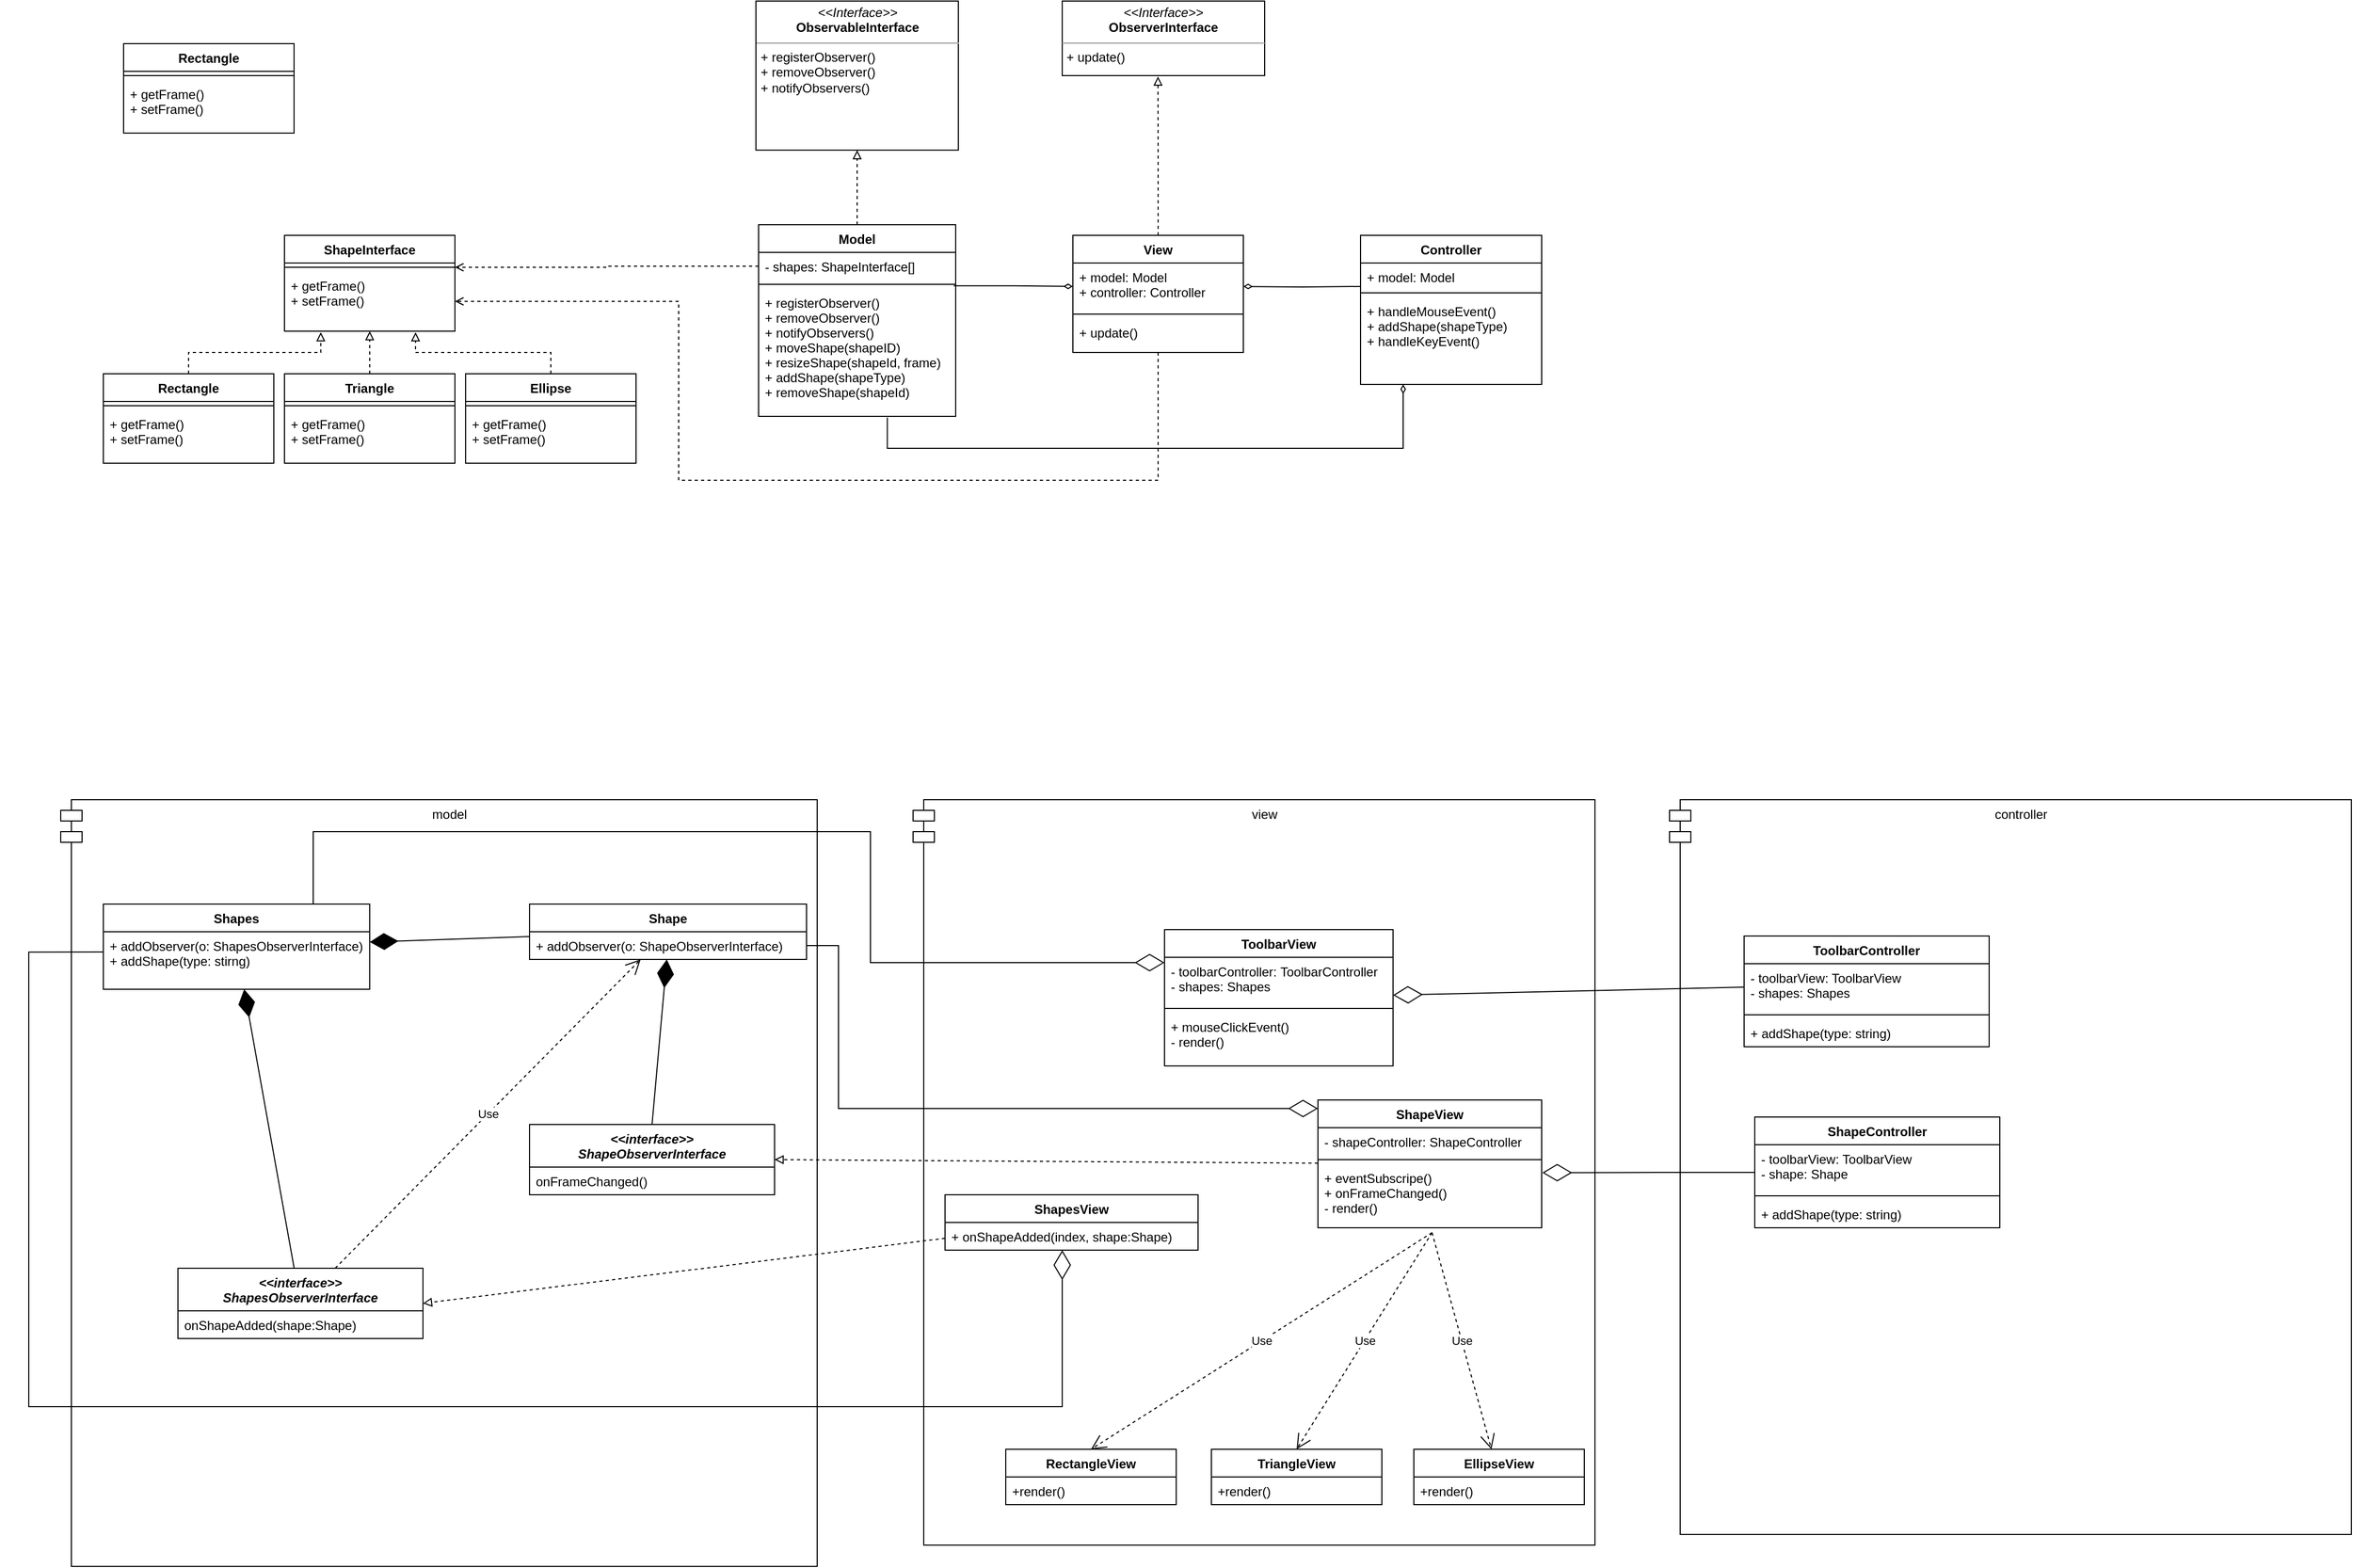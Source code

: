 <mxfile version="20.0.1" type="github">
  <diagram id="ZxXwK-TmG2tBLpuaiVWN" name="Page-1">
    <mxGraphModel dx="2602" dy="529" grid="1" gridSize="10" guides="1" tooltips="1" connect="1" arrows="1" fold="1" page="1" pageScale="1" pageWidth="827" pageHeight="1169" math="0" shadow="0">
      <root>
        <mxCell id="0" />
        <mxCell id="1" parent="0" />
        <mxCell id="CFgS4qSr50Q-mmnhQyEN-1" value="&lt;p style=&quot;margin:0px;margin-top:4px;text-align:center;&quot;&gt;&lt;i&gt;&amp;lt;&amp;lt;Interface&amp;gt;&amp;gt;&lt;/i&gt;&lt;br&gt;&lt;b&gt;ObservableInterface&lt;/b&gt;&lt;/p&gt;&lt;hr size=&quot;1&quot;&gt;&lt;p style=&quot;margin:0px;margin-left:4px;&quot;&gt;+ registerObserver()&amp;nbsp;&lt;br&gt;+ removeObserver()&lt;/p&gt;&lt;p style=&quot;margin:0px;margin-left:4px;&quot;&gt;+ notifyObservers()&lt;/p&gt;" style="verticalAlign=top;align=left;overflow=fill;fontSize=12;fontFamily=Helvetica;html=1;" parent="1" vertex="1">
          <mxGeometry x="-727.5" y="60" width="190" height="140" as="geometry" />
        </mxCell>
        <mxCell id="CFgS4qSr50Q-mmnhQyEN-6" style="edgeStyle=orthogonalEdgeStyle;rounded=0;orthogonalLoop=1;jettySize=auto;html=1;entryX=0.5;entryY=1;entryDx=0;entryDy=0;dashed=1;endArrow=block;endFill=0;" parent="1" source="CFgS4qSr50Q-mmnhQyEN-2" target="CFgS4qSr50Q-mmnhQyEN-1" edge="1">
          <mxGeometry relative="1" as="geometry" />
        </mxCell>
        <mxCell id="CFgS4qSr50Q-mmnhQyEN-2" value="Model" style="swimlane;fontStyle=1;align=center;verticalAlign=top;childLayout=stackLayout;horizontal=1;startSize=26;horizontalStack=0;resizeParent=1;resizeParentMax=0;resizeLast=0;collapsible=1;marginBottom=0;" parent="1" vertex="1">
          <mxGeometry x="-725" y="270" width="185" height="180" as="geometry" />
        </mxCell>
        <mxCell id="CFgS4qSr50Q-mmnhQyEN-3" value="- shapes: ShapeInterface[]" style="text;strokeColor=none;fillColor=none;align=left;verticalAlign=top;spacingLeft=4;spacingRight=4;overflow=hidden;rotatable=0;points=[[0,0.5],[1,0.5]];portConstraint=eastwest;" parent="CFgS4qSr50Q-mmnhQyEN-2" vertex="1">
          <mxGeometry y="26" width="185" height="26" as="geometry" />
        </mxCell>
        <mxCell id="CFgS4qSr50Q-mmnhQyEN-4" value="" style="line;strokeWidth=1;fillColor=none;align=left;verticalAlign=middle;spacingTop=-1;spacingLeft=3;spacingRight=3;rotatable=0;labelPosition=right;points=[];portConstraint=eastwest;" parent="CFgS4qSr50Q-mmnhQyEN-2" vertex="1">
          <mxGeometry y="52" width="185" height="8" as="geometry" />
        </mxCell>
        <mxCell id="CFgS4qSr50Q-mmnhQyEN-5" value="+ registerObserver() &#xa;+ removeObserver()&#xa;+ notifyObservers()&#xa;+ moveShape(shapeID)&#xa;+ resizeShape(shapeId, frame)&#xa;+ addShape(shapeType)&#xa;+ removeShape(shapeId)" style="text;strokeColor=none;fillColor=none;align=left;verticalAlign=top;spacingLeft=4;spacingRight=4;overflow=hidden;rotatable=0;points=[[0,0.5],[1,0.5]];portConstraint=eastwest;" parent="CFgS4qSr50Q-mmnhQyEN-2" vertex="1">
          <mxGeometry y="60" width="185" height="120" as="geometry" />
        </mxCell>
        <mxCell id="CFgS4qSr50Q-mmnhQyEN-7" value="&lt;p style=&quot;margin:0px;margin-top:4px;text-align:center;&quot;&gt;&lt;i&gt;&amp;lt;&amp;lt;Interface&amp;gt;&amp;gt;&lt;/i&gt;&lt;br&gt;&lt;b&gt;ObserverInterface&lt;/b&gt;&lt;/p&gt;&lt;hr size=&quot;1&quot;&gt;&lt;p style=&quot;margin:0px;margin-left:4px;&quot;&gt;+ update()&amp;nbsp;&lt;/p&gt;" style="verticalAlign=top;align=left;overflow=fill;fontSize=12;fontFamily=Helvetica;html=1;" parent="1" vertex="1">
          <mxGeometry x="-440" y="60" width="190" height="70" as="geometry" />
        </mxCell>
        <mxCell id="CFgS4qSr50Q-mmnhQyEN-12" style="edgeStyle=orthogonalEdgeStyle;rounded=0;orthogonalLoop=1;jettySize=auto;html=1;entryX=0.473;entryY=1.012;entryDx=0;entryDy=0;entryPerimeter=0;dashed=1;endArrow=block;endFill=0;" parent="1" source="CFgS4qSr50Q-mmnhQyEN-8" target="CFgS4qSr50Q-mmnhQyEN-7" edge="1">
          <mxGeometry relative="1" as="geometry" />
        </mxCell>
        <mxCell id="CFgS4qSr50Q-mmnhQyEN-8" value="View" style="swimlane;fontStyle=1;align=center;verticalAlign=top;childLayout=stackLayout;horizontal=1;startSize=26;horizontalStack=0;resizeParent=1;resizeParentMax=0;resizeLast=0;collapsible=1;marginBottom=0;" parent="1" vertex="1">
          <mxGeometry x="-430" y="280" width="160" height="110" as="geometry" />
        </mxCell>
        <mxCell id="CFgS4qSr50Q-mmnhQyEN-9" value="+ model: Model&#xa;+ controller: Controller" style="text;strokeColor=none;fillColor=none;align=left;verticalAlign=top;spacingLeft=4;spacingRight=4;overflow=hidden;rotatable=0;points=[[0,0.5],[1,0.5]];portConstraint=eastwest;" parent="CFgS4qSr50Q-mmnhQyEN-8" vertex="1">
          <mxGeometry y="26" width="160" height="44" as="geometry" />
        </mxCell>
        <mxCell id="CFgS4qSr50Q-mmnhQyEN-10" value="" style="line;strokeWidth=1;fillColor=none;align=left;verticalAlign=middle;spacingTop=-1;spacingLeft=3;spacingRight=3;rotatable=0;labelPosition=right;points=[];portConstraint=eastwest;" parent="CFgS4qSr50Q-mmnhQyEN-8" vertex="1">
          <mxGeometry y="70" width="160" height="8" as="geometry" />
        </mxCell>
        <mxCell id="CFgS4qSr50Q-mmnhQyEN-11" value="+ update()" style="text;strokeColor=none;fillColor=none;align=left;verticalAlign=top;spacingLeft=4;spacingRight=4;overflow=hidden;rotatable=0;points=[[0,0.5],[1,0.5]];portConstraint=eastwest;" parent="CFgS4qSr50Q-mmnhQyEN-8" vertex="1">
          <mxGeometry y="78" width="160" height="32" as="geometry" />
        </mxCell>
        <mxCell id="CFgS4qSr50Q-mmnhQyEN-13" style="edgeStyle=orthogonalEdgeStyle;rounded=0;orthogonalLoop=1;jettySize=auto;html=1;endArrow=diamondThin;endFill=0;exitX=0.99;exitY=0.674;exitDx=0;exitDy=0;exitPerimeter=0;" parent="1" source="CFgS4qSr50Q-mmnhQyEN-4" target="CFgS4qSr50Q-mmnhQyEN-9" edge="1">
          <mxGeometry relative="1" as="geometry" />
        </mxCell>
        <mxCell id="CFgS4qSr50Q-mmnhQyEN-14" value="Controller" style="swimlane;fontStyle=1;align=center;verticalAlign=top;childLayout=stackLayout;horizontal=1;startSize=26;horizontalStack=0;resizeParent=1;resizeParentMax=0;resizeLast=0;collapsible=1;marginBottom=0;" parent="1" vertex="1">
          <mxGeometry x="-160" y="280" width="170" height="140" as="geometry" />
        </mxCell>
        <mxCell id="CFgS4qSr50Q-mmnhQyEN-15" value="+ model: Model" style="text;strokeColor=none;fillColor=none;align=left;verticalAlign=top;spacingLeft=4;spacingRight=4;overflow=hidden;rotatable=0;points=[[0,0.5],[1,0.5]];portConstraint=eastwest;" parent="CFgS4qSr50Q-mmnhQyEN-14" vertex="1">
          <mxGeometry y="26" width="170" height="24" as="geometry" />
        </mxCell>
        <mxCell id="CFgS4qSr50Q-mmnhQyEN-16" value="" style="line;strokeWidth=1;fillColor=none;align=left;verticalAlign=middle;spacingTop=-1;spacingLeft=3;spacingRight=3;rotatable=0;labelPosition=right;points=[];portConstraint=eastwest;" parent="CFgS4qSr50Q-mmnhQyEN-14" vertex="1">
          <mxGeometry y="50" width="170" height="8" as="geometry" />
        </mxCell>
        <mxCell id="CFgS4qSr50Q-mmnhQyEN-17" value="+ handleMouseEvent()&#xa;+ addShape(shapeType)&#xa;+ handleKeyEvent()" style="text;strokeColor=none;fillColor=none;align=left;verticalAlign=top;spacingLeft=4;spacingRight=4;overflow=hidden;rotatable=0;points=[[0,0.5],[1,0.5]];portConstraint=eastwest;" parent="CFgS4qSr50Q-mmnhQyEN-14" vertex="1">
          <mxGeometry y="58" width="170" height="82" as="geometry" />
        </mxCell>
        <mxCell id="CFgS4qSr50Q-mmnhQyEN-18" style="edgeStyle=orthogonalEdgeStyle;rounded=0;orthogonalLoop=1;jettySize=auto;html=1;endArrow=diamondThin;endFill=0;" parent="1" target="CFgS4qSr50Q-mmnhQyEN-9" edge="1">
          <mxGeometry relative="1" as="geometry">
            <mxPoint x="-160" y="328.0" as="sourcePoint" />
          </mxGeometry>
        </mxCell>
        <mxCell id="CFgS4qSr50Q-mmnhQyEN-19" style="edgeStyle=orthogonalEdgeStyle;rounded=0;orthogonalLoop=1;jettySize=auto;html=1;endArrow=diamondThin;endFill=0;exitX=0.653;exitY=1.009;exitDx=0;exitDy=0;exitPerimeter=0;" parent="1" source="CFgS4qSr50Q-mmnhQyEN-5" edge="1">
          <mxGeometry relative="1" as="geometry">
            <mxPoint x="-560" y="410" as="sourcePoint" />
            <mxPoint x="-120" y="420" as="targetPoint" />
            <Array as="points">
              <mxPoint x="-604" y="480" />
              <mxPoint x="-120" y="480" />
            </Array>
          </mxGeometry>
        </mxCell>
        <mxCell id="CFgS4qSr50Q-mmnhQyEN-20" value="ShapeInterface" style="swimlane;fontStyle=1;align=center;verticalAlign=top;childLayout=stackLayout;horizontal=1;startSize=26;horizontalStack=0;resizeParent=1;resizeParentMax=0;resizeLast=0;collapsible=1;marginBottom=0;" parent="1" vertex="1">
          <mxGeometry x="-1170" y="280" width="160" height="90" as="geometry" />
        </mxCell>
        <mxCell id="CFgS4qSr50Q-mmnhQyEN-22" value="" style="line;strokeWidth=1;fillColor=none;align=left;verticalAlign=middle;spacingTop=-1;spacingLeft=3;spacingRight=3;rotatable=0;labelPosition=right;points=[];portConstraint=eastwest;" parent="CFgS4qSr50Q-mmnhQyEN-20" vertex="1">
          <mxGeometry y="26" width="160" height="8" as="geometry" />
        </mxCell>
        <mxCell id="CFgS4qSr50Q-mmnhQyEN-23" value="+ getFrame()&#xa;+ setFrame()" style="text;strokeColor=none;fillColor=none;align=left;verticalAlign=top;spacingLeft=4;spacingRight=4;overflow=hidden;rotatable=0;points=[[0,0.5],[1,0.5]];portConstraint=eastwest;" parent="CFgS4qSr50Q-mmnhQyEN-20" vertex="1">
          <mxGeometry y="34" width="160" height="56" as="geometry" />
        </mxCell>
        <mxCell id="CFgS4qSr50Q-mmnhQyEN-34" style="edgeStyle=orthogonalEdgeStyle;rounded=0;orthogonalLoop=1;jettySize=auto;html=1;entryX=0.213;entryY=1.018;entryDx=0;entryDy=0;entryPerimeter=0;endArrow=block;endFill=0;dashed=1;" parent="1" source="CFgS4qSr50Q-mmnhQyEN-24" target="CFgS4qSr50Q-mmnhQyEN-23" edge="1">
          <mxGeometry relative="1" as="geometry" />
        </mxCell>
        <mxCell id="CFgS4qSr50Q-mmnhQyEN-24" value="Rectangle" style="swimlane;fontStyle=1;align=center;verticalAlign=top;childLayout=stackLayout;horizontal=1;startSize=26;horizontalStack=0;resizeParent=1;resizeParentMax=0;resizeLast=0;collapsible=1;marginBottom=0;" parent="1" vertex="1">
          <mxGeometry x="-1340" y="410" width="160" height="84" as="geometry" />
        </mxCell>
        <mxCell id="CFgS4qSr50Q-mmnhQyEN-26" value="" style="line;strokeWidth=1;fillColor=none;align=left;verticalAlign=middle;spacingTop=-1;spacingLeft=3;spacingRight=3;rotatable=0;labelPosition=right;points=[];portConstraint=eastwest;" parent="CFgS4qSr50Q-mmnhQyEN-24" vertex="1">
          <mxGeometry y="26" width="160" height="8" as="geometry" />
        </mxCell>
        <mxCell id="CFgS4qSr50Q-mmnhQyEN-27" value="+ getFrame()&#xa;+ setFrame()" style="text;strokeColor=none;fillColor=none;align=left;verticalAlign=top;spacingLeft=4;spacingRight=4;overflow=hidden;rotatable=0;points=[[0,0.5],[1,0.5]];portConstraint=eastwest;" parent="CFgS4qSr50Q-mmnhQyEN-24" vertex="1">
          <mxGeometry y="34" width="160" height="50" as="geometry" />
        </mxCell>
        <mxCell id="CFgS4qSr50Q-mmnhQyEN-35" style="edgeStyle=orthogonalEdgeStyle;rounded=0;orthogonalLoop=1;jettySize=auto;html=1;dashed=1;endArrow=block;endFill=0;" parent="1" source="CFgS4qSr50Q-mmnhQyEN-28" edge="1">
          <mxGeometry relative="1" as="geometry">
            <mxPoint x="-1090" y="370" as="targetPoint" />
          </mxGeometry>
        </mxCell>
        <mxCell id="CFgS4qSr50Q-mmnhQyEN-28" value="Triangle" style="swimlane;fontStyle=1;align=center;verticalAlign=top;childLayout=stackLayout;horizontal=1;startSize=26;horizontalStack=0;resizeParent=1;resizeParentMax=0;resizeLast=0;collapsible=1;marginBottom=0;" parent="1" vertex="1">
          <mxGeometry x="-1170" y="410" width="160" height="84" as="geometry" />
        </mxCell>
        <mxCell id="CFgS4qSr50Q-mmnhQyEN-29" value="" style="line;strokeWidth=1;fillColor=none;align=left;verticalAlign=middle;spacingTop=-1;spacingLeft=3;spacingRight=3;rotatable=0;labelPosition=right;points=[];portConstraint=eastwest;" parent="CFgS4qSr50Q-mmnhQyEN-28" vertex="1">
          <mxGeometry y="26" width="160" height="8" as="geometry" />
        </mxCell>
        <mxCell id="CFgS4qSr50Q-mmnhQyEN-30" value="+ getFrame()&#xa;+ setFrame()" style="text;strokeColor=none;fillColor=none;align=left;verticalAlign=top;spacingLeft=4;spacingRight=4;overflow=hidden;rotatable=0;points=[[0,0.5],[1,0.5]];portConstraint=eastwest;" parent="CFgS4qSr50Q-mmnhQyEN-28" vertex="1">
          <mxGeometry y="34" width="160" height="50" as="geometry" />
        </mxCell>
        <mxCell id="CFgS4qSr50Q-mmnhQyEN-36" style="edgeStyle=orthogonalEdgeStyle;rounded=0;orthogonalLoop=1;jettySize=auto;html=1;entryX=0.769;entryY=1.018;entryDx=0;entryDy=0;entryPerimeter=0;dashed=1;endArrow=block;endFill=0;" parent="1" source="CFgS4qSr50Q-mmnhQyEN-31" target="CFgS4qSr50Q-mmnhQyEN-23" edge="1">
          <mxGeometry relative="1" as="geometry" />
        </mxCell>
        <mxCell id="CFgS4qSr50Q-mmnhQyEN-31" value="Ellipse" style="swimlane;fontStyle=1;align=center;verticalAlign=top;childLayout=stackLayout;horizontal=1;startSize=26;horizontalStack=0;resizeParent=1;resizeParentMax=0;resizeLast=0;collapsible=1;marginBottom=0;" parent="1" vertex="1">
          <mxGeometry x="-1000" y="410" width="160" height="84" as="geometry" />
        </mxCell>
        <mxCell id="CFgS4qSr50Q-mmnhQyEN-32" value="" style="line;strokeWidth=1;fillColor=none;align=left;verticalAlign=middle;spacingTop=-1;spacingLeft=3;spacingRight=3;rotatable=0;labelPosition=right;points=[];portConstraint=eastwest;" parent="CFgS4qSr50Q-mmnhQyEN-31" vertex="1">
          <mxGeometry y="26" width="160" height="8" as="geometry" />
        </mxCell>
        <mxCell id="CFgS4qSr50Q-mmnhQyEN-33" value="+ getFrame()&#xa;+ setFrame()" style="text;strokeColor=none;fillColor=none;align=left;verticalAlign=top;spacingLeft=4;spacingRight=4;overflow=hidden;rotatable=0;points=[[0,0.5],[1,0.5]];portConstraint=eastwest;" parent="CFgS4qSr50Q-mmnhQyEN-31" vertex="1">
          <mxGeometry y="34" width="160" height="50" as="geometry" />
        </mxCell>
        <mxCell id="CFgS4qSr50Q-mmnhQyEN-37" style="edgeStyle=orthogonalEdgeStyle;rounded=0;orthogonalLoop=1;jettySize=auto;html=1;dashed=1;endArrow=open;endFill=0;" parent="1" source="CFgS4qSr50Q-mmnhQyEN-3" target="CFgS4qSr50Q-mmnhQyEN-22" edge="1">
          <mxGeometry relative="1" as="geometry" />
        </mxCell>
        <mxCell id="LktqXfWsyEhTFeiUZar9-1" style="edgeStyle=orthogonalEdgeStyle;rounded=0;orthogonalLoop=1;jettySize=auto;html=1;entryX=1;entryY=0.5;entryDx=0;entryDy=0;dashed=1;endArrow=open;endFill=0;" parent="1" source="CFgS4qSr50Q-mmnhQyEN-11" target="CFgS4qSr50Q-mmnhQyEN-23" edge="1">
          <mxGeometry relative="1" as="geometry">
            <Array as="points">
              <mxPoint x="-350" y="510" />
              <mxPoint x="-800" y="510" />
              <mxPoint x="-800" y="342" />
            </Array>
          </mxGeometry>
        </mxCell>
        <mxCell id="LktqXfWsyEhTFeiUZar9-2" value="model" style="shape=module;align=left;spacingLeft=20;align=center;verticalAlign=top;" parent="1" vertex="1">
          <mxGeometry x="-1380" y="810" width="710" height="720" as="geometry" />
        </mxCell>
        <mxCell id="LktqXfWsyEhTFeiUZar9-3" value="view" style="shape=module;align=left;spacingLeft=20;align=center;verticalAlign=top;" parent="1" vertex="1">
          <mxGeometry x="-580" y="810" width="640" height="700" as="geometry" />
        </mxCell>
        <mxCell id="LktqXfWsyEhTFeiUZar9-4" value="Shapes" style="swimlane;fontStyle=1;align=center;verticalAlign=top;childLayout=stackLayout;horizontal=1;startSize=26;horizontalStack=0;resizeParent=1;resizeParentMax=0;resizeLast=0;collapsible=1;marginBottom=0;" parent="1" vertex="1">
          <mxGeometry x="-1340" y="908" width="250" height="80" as="geometry" />
        </mxCell>
        <mxCell id="LktqXfWsyEhTFeiUZar9-5" value="+ addObserver(o: ShapesObserverInterface)&#xa;+ addShape(type: stirng)" style="text;strokeColor=none;fillColor=none;align=left;verticalAlign=top;spacingLeft=4;spacingRight=4;overflow=hidden;rotatable=0;points=[[0,0.5],[1,0.5]];portConstraint=eastwest;" parent="LktqXfWsyEhTFeiUZar9-4" vertex="1">
          <mxGeometry y="26" width="250" height="54" as="geometry" />
        </mxCell>
        <mxCell id="LktqXfWsyEhTFeiUZar9-8" value="&lt;&lt;interface&gt;&gt;&#xa;ShapesObserverInterface" style="swimlane;fontStyle=3;align=center;verticalAlign=top;childLayout=stackLayout;horizontal=1;startSize=40;horizontalStack=0;resizeParent=1;resizeParentMax=0;resizeLast=0;collapsible=1;marginBottom=0;" parent="1" vertex="1">
          <mxGeometry x="-1270" y="1250" width="230" height="66" as="geometry" />
        </mxCell>
        <mxCell id="LktqXfWsyEhTFeiUZar9-9" value="onShapeAdded(shape:Shape)" style="text;strokeColor=none;fillColor=none;align=left;verticalAlign=top;spacingLeft=4;spacingRight=4;overflow=hidden;rotatable=0;points=[[0,0.5],[1,0.5]];portConstraint=eastwest;" parent="LktqXfWsyEhTFeiUZar9-8" vertex="1">
          <mxGeometry y="40" width="230" height="26" as="geometry" />
        </mxCell>
        <mxCell id="LktqXfWsyEhTFeiUZar9-12" value="Shape" style="swimlane;fontStyle=1;align=center;verticalAlign=top;childLayout=stackLayout;horizontal=1;startSize=26;horizontalStack=0;resizeParent=1;resizeParentMax=0;resizeLast=0;collapsible=1;marginBottom=0;" parent="1" vertex="1">
          <mxGeometry x="-940" y="908" width="260" height="52" as="geometry" />
        </mxCell>
        <mxCell id="LktqXfWsyEhTFeiUZar9-13" value="+ addObserver(o: ShapeObserverInterface)" style="text;strokeColor=none;fillColor=none;align=left;verticalAlign=top;spacingLeft=4;spacingRight=4;overflow=hidden;rotatable=0;points=[[0,0.5],[1,0.5]];portConstraint=eastwest;" parent="LktqXfWsyEhTFeiUZar9-12" vertex="1">
          <mxGeometry y="26" width="260" height="26" as="geometry" />
        </mxCell>
        <mxCell id="LktqXfWsyEhTFeiUZar9-16" value="" style="endArrow=diamondThin;endFill=1;endSize=24;html=1;rounded=0;" parent="1" source="LktqXfWsyEhTFeiUZar9-8" target="LktqXfWsyEhTFeiUZar9-4" edge="1">
          <mxGeometry width="160" relative="1" as="geometry">
            <mxPoint x="-1190" y="1250" as="sourcePoint" />
            <mxPoint x="-1030" y="1250" as="targetPoint" />
          </mxGeometry>
        </mxCell>
        <mxCell id="LktqXfWsyEhTFeiUZar9-17" value="Use" style="endArrow=open;endSize=12;dashed=1;html=1;rounded=0;" parent="1" source="LktqXfWsyEhTFeiUZar9-8" target="LktqXfWsyEhTFeiUZar9-12" edge="1">
          <mxGeometry width="160" relative="1" as="geometry">
            <mxPoint x="-870" y="1140" as="sourcePoint" />
            <mxPoint x="-710" y="1140" as="targetPoint" />
          </mxGeometry>
        </mxCell>
        <mxCell id="LktqXfWsyEhTFeiUZar9-18" value="" style="endArrow=diamondThin;endFill=1;endSize=24;html=1;rounded=0;" parent="1" source="LktqXfWsyEhTFeiUZar9-12" target="LktqXfWsyEhTFeiUZar9-4" edge="1">
          <mxGeometry width="160" relative="1" as="geometry">
            <mxPoint x="-1190" y="1250" as="sourcePoint" />
            <mxPoint x="-1030" y="1250" as="targetPoint" />
          </mxGeometry>
        </mxCell>
        <mxCell id="LktqXfWsyEhTFeiUZar9-19" value="Rectangle" style="swimlane;fontStyle=1;align=center;verticalAlign=top;childLayout=stackLayout;horizontal=1;startSize=26;horizontalStack=0;resizeParent=1;resizeParentMax=0;resizeLast=0;collapsible=1;marginBottom=0;" parent="1" vertex="1">
          <mxGeometry x="-1321" y="100" width="160" height="84" as="geometry" />
        </mxCell>
        <mxCell id="LktqXfWsyEhTFeiUZar9-20" value="" style="line;strokeWidth=1;fillColor=none;align=left;verticalAlign=middle;spacingTop=-1;spacingLeft=3;spacingRight=3;rotatable=0;labelPosition=right;points=[];portConstraint=eastwest;" parent="LktqXfWsyEhTFeiUZar9-19" vertex="1">
          <mxGeometry y="26" width="160" height="8" as="geometry" />
        </mxCell>
        <mxCell id="LktqXfWsyEhTFeiUZar9-21" value="+ getFrame()&#xa;+ setFrame()" style="text;strokeColor=none;fillColor=none;align=left;verticalAlign=top;spacingLeft=4;spacingRight=4;overflow=hidden;rotatable=0;points=[[0,0.5],[1,0.5]];portConstraint=eastwest;" parent="LktqXfWsyEhTFeiUZar9-19" vertex="1">
          <mxGeometry y="34" width="160" height="50" as="geometry" />
        </mxCell>
        <mxCell id="LktqXfWsyEhTFeiUZar9-22" value="&lt;&lt;interface&gt;&gt;&#xa;ShapeObserverInterface" style="swimlane;fontStyle=3;align=center;verticalAlign=top;childLayout=stackLayout;horizontal=1;startSize=40;horizontalStack=0;resizeParent=1;resizeParentMax=0;resizeLast=0;collapsible=1;marginBottom=0;" parent="1" vertex="1">
          <mxGeometry x="-940" y="1115" width="230" height="66" as="geometry" />
        </mxCell>
        <mxCell id="LktqXfWsyEhTFeiUZar9-23" value="onFrameChanged()" style="text;strokeColor=none;fillColor=none;align=left;verticalAlign=top;spacingLeft=4;spacingRight=4;overflow=hidden;rotatable=0;points=[[0,0.5],[1,0.5]];portConstraint=eastwest;" parent="LktqXfWsyEhTFeiUZar9-22" vertex="1">
          <mxGeometry y="40" width="230" height="26" as="geometry" />
        </mxCell>
        <mxCell id="P-75v-dVrYkY1SvEz14S-7" value="" style="endArrow=diamondThin;endFill=1;endSize=24;html=1;rounded=0;exitX=0.5;exitY=0;exitDx=0;exitDy=0;" edge="1" parent="1" source="LktqXfWsyEhTFeiUZar9-22" target="LktqXfWsyEhTFeiUZar9-13">
          <mxGeometry width="160" relative="1" as="geometry">
            <mxPoint x="-830" y="1110" as="sourcePoint" />
            <mxPoint x="-1080" y="1114.238" as="targetPoint" />
          </mxGeometry>
        </mxCell>
        <mxCell id="P-75v-dVrYkY1SvEz14S-15" value="RectangleView" style="swimlane;fontStyle=1;align=center;verticalAlign=top;childLayout=stackLayout;horizontal=1;startSize=26;horizontalStack=0;resizeParent=1;resizeParentMax=0;resizeLast=0;collapsible=1;marginBottom=0;" vertex="1" parent="1">
          <mxGeometry x="-493" y="1420" width="160" height="52" as="geometry" />
        </mxCell>
        <mxCell id="P-75v-dVrYkY1SvEz14S-16" value="+render()" style="text;strokeColor=none;fillColor=none;align=left;verticalAlign=top;spacingLeft=4;spacingRight=4;overflow=hidden;rotatable=0;points=[[0,0.5],[1,0.5]];portConstraint=eastwest;" vertex="1" parent="P-75v-dVrYkY1SvEz14S-15">
          <mxGeometry y="26" width="160" height="26" as="geometry" />
        </mxCell>
        <mxCell id="P-75v-dVrYkY1SvEz14S-17" value="TriangleView" style="swimlane;fontStyle=1;align=center;verticalAlign=top;childLayout=stackLayout;horizontal=1;startSize=26;horizontalStack=0;resizeParent=1;resizeParentMax=0;resizeLast=0;collapsible=1;marginBottom=0;" vertex="1" parent="1">
          <mxGeometry x="-300" y="1420" width="160" height="52" as="geometry" />
        </mxCell>
        <mxCell id="P-75v-dVrYkY1SvEz14S-18" value="+render()" style="text;strokeColor=none;fillColor=none;align=left;verticalAlign=top;spacingLeft=4;spacingRight=4;overflow=hidden;rotatable=0;points=[[0,0.5],[1,0.5]];portConstraint=eastwest;" vertex="1" parent="P-75v-dVrYkY1SvEz14S-17">
          <mxGeometry y="26" width="160" height="26" as="geometry" />
        </mxCell>
        <mxCell id="P-75v-dVrYkY1SvEz14S-19" value="EllipseView" style="swimlane;fontStyle=1;align=center;verticalAlign=top;childLayout=stackLayout;horizontal=1;startSize=26;horizontalStack=0;resizeParent=1;resizeParentMax=0;resizeLast=0;collapsible=1;marginBottom=0;" vertex="1" parent="1">
          <mxGeometry x="-110" y="1420" width="160" height="52" as="geometry" />
        </mxCell>
        <mxCell id="P-75v-dVrYkY1SvEz14S-20" value="+render()" style="text;strokeColor=none;fillColor=none;align=left;verticalAlign=top;spacingLeft=4;spacingRight=4;overflow=hidden;rotatable=0;points=[[0,0.5],[1,0.5]];portConstraint=eastwest;" vertex="1" parent="P-75v-dVrYkY1SvEz14S-19">
          <mxGeometry y="26" width="160" height="26" as="geometry" />
        </mxCell>
        <mxCell id="P-75v-dVrYkY1SvEz14S-30" style="edgeStyle=none;rounded=0;orthogonalLoop=1;jettySize=auto;html=1;entryX=1;entryY=0.5;entryDx=0;entryDy=0;dashed=1;endArrow=block;endFill=0;" edge="1" parent="1" source="P-75v-dVrYkY1SvEz14S-21" target="LktqXfWsyEhTFeiUZar9-8">
          <mxGeometry relative="1" as="geometry" />
        </mxCell>
        <mxCell id="P-75v-dVrYkY1SvEz14S-21" value="ShapesView" style="swimlane;fontStyle=1;align=center;verticalAlign=top;childLayout=stackLayout;horizontal=1;startSize=26;horizontalStack=0;resizeParent=1;resizeParentMax=0;resizeLast=0;collapsible=1;marginBottom=0;" vertex="1" parent="1">
          <mxGeometry x="-550" y="1181" width="237.5" height="52" as="geometry" />
        </mxCell>
        <mxCell id="P-75v-dVrYkY1SvEz14S-22" value="+ onShapeAdded(index, shape:Shape)" style="text;strokeColor=none;fillColor=none;align=left;verticalAlign=top;spacingLeft=4;spacingRight=4;overflow=hidden;rotatable=0;points=[[0,0.5],[1,0.5]];portConstraint=eastwest;" vertex="1" parent="P-75v-dVrYkY1SvEz14S-21">
          <mxGeometry y="26" width="237.5" height="26" as="geometry" />
        </mxCell>
        <mxCell id="P-75v-dVrYkY1SvEz14S-31" style="edgeStyle=none;rounded=0;orthogonalLoop=1;jettySize=auto;html=1;entryX=1;entryY=0.5;entryDx=0;entryDy=0;dashed=1;endArrow=block;endFill=0;" edge="1" parent="1" source="P-75v-dVrYkY1SvEz14S-42" target="LktqXfWsyEhTFeiUZar9-22">
          <mxGeometry relative="1" as="geometry">
            <mxPoint x="-520" y="1139.556" as="sourcePoint" />
          </mxGeometry>
        </mxCell>
        <mxCell id="P-75v-dVrYkY1SvEz14S-25" value="controller" style="shape=module;align=left;spacingLeft=20;align=center;verticalAlign=top;" vertex="1" parent="1">
          <mxGeometry x="130" y="810" width="640" height="690" as="geometry" />
        </mxCell>
        <mxCell id="P-75v-dVrYkY1SvEz14S-26" value="ToolbarController" style="swimlane;fontStyle=1;align=center;verticalAlign=top;childLayout=stackLayout;horizontal=1;startSize=26;horizontalStack=0;resizeParent=1;resizeParentMax=0;resizeLast=0;collapsible=1;marginBottom=0;" vertex="1" parent="1">
          <mxGeometry x="200" y="938" width="230" height="104" as="geometry" />
        </mxCell>
        <mxCell id="P-75v-dVrYkY1SvEz14S-27" value="- toolbarView: ToolbarView&#xa;- shapes: Shapes" style="text;strokeColor=none;fillColor=none;align=left;verticalAlign=top;spacingLeft=4;spacingRight=4;overflow=hidden;rotatable=0;points=[[0,0.5],[1,0.5]];portConstraint=eastwest;" vertex="1" parent="P-75v-dVrYkY1SvEz14S-26">
          <mxGeometry y="26" width="230" height="44" as="geometry" />
        </mxCell>
        <mxCell id="P-75v-dVrYkY1SvEz14S-28" value="" style="line;strokeWidth=1;fillColor=none;align=left;verticalAlign=middle;spacingTop=-1;spacingLeft=3;spacingRight=3;rotatable=0;labelPosition=right;points=[];portConstraint=eastwest;" vertex="1" parent="P-75v-dVrYkY1SvEz14S-26">
          <mxGeometry y="70" width="230" height="8" as="geometry" />
        </mxCell>
        <mxCell id="P-75v-dVrYkY1SvEz14S-29" value="+ addShape(type: string)" style="text;strokeColor=none;fillColor=none;align=left;verticalAlign=top;spacingLeft=4;spacingRight=4;overflow=hidden;rotatable=0;points=[[0,0.5],[1,0.5]];portConstraint=eastwest;" vertex="1" parent="P-75v-dVrYkY1SvEz14S-26">
          <mxGeometry y="78" width="230" height="26" as="geometry" />
        </mxCell>
        <mxCell id="P-75v-dVrYkY1SvEz14S-37" style="edgeStyle=orthogonalEdgeStyle;rounded=0;orthogonalLoop=1;jettySize=auto;html=1;endArrow=diamondThin;endFill=0;endSize=25;exitX=0.75;exitY=0;exitDx=0;exitDy=0;" edge="1" parent="1" source="LktqXfWsyEhTFeiUZar9-4" target="P-75v-dVrYkY1SvEz14S-32">
          <mxGeometry relative="1" as="geometry">
            <Array as="points">
              <mxPoint x="-1143" y="840" />
              <mxPoint x="-620" y="840" />
              <mxPoint x="-620" y="963" />
            </Array>
          </mxGeometry>
        </mxCell>
        <mxCell id="P-75v-dVrYkY1SvEz14S-32" value="ToolbarView" style="swimlane;fontStyle=1;align=center;verticalAlign=top;childLayout=stackLayout;horizontal=1;startSize=26;horizontalStack=0;resizeParent=1;resizeParentMax=0;resizeLast=0;collapsible=1;marginBottom=0;" vertex="1" parent="1">
          <mxGeometry x="-344" y="932" width="214.5" height="128" as="geometry" />
        </mxCell>
        <mxCell id="P-75v-dVrYkY1SvEz14S-33" value="- toolbarController: ToolbarController&#xa;- shapes: Shapes" style="text;strokeColor=none;fillColor=none;align=left;verticalAlign=top;spacingLeft=4;spacingRight=4;overflow=hidden;rotatable=0;points=[[0,0.5],[1,0.5]];portConstraint=eastwest;" vertex="1" parent="P-75v-dVrYkY1SvEz14S-32">
          <mxGeometry y="26" width="214.5" height="44" as="geometry" />
        </mxCell>
        <mxCell id="P-75v-dVrYkY1SvEz14S-34" value="" style="line;strokeWidth=1;fillColor=none;align=left;verticalAlign=middle;spacingTop=-1;spacingLeft=3;spacingRight=3;rotatable=0;labelPosition=right;points=[];portConstraint=eastwest;" vertex="1" parent="P-75v-dVrYkY1SvEz14S-32">
          <mxGeometry y="70" width="214.5" height="8" as="geometry" />
        </mxCell>
        <mxCell id="P-75v-dVrYkY1SvEz14S-35" value="+ mouseClickEvent()&#xa;- render()" style="text;strokeColor=none;fillColor=none;align=left;verticalAlign=top;spacingLeft=4;spacingRight=4;overflow=hidden;rotatable=0;points=[[0,0.5],[1,0.5]];portConstraint=eastwest;" vertex="1" parent="P-75v-dVrYkY1SvEz14S-32">
          <mxGeometry y="78" width="214.5" height="50" as="geometry" />
        </mxCell>
        <mxCell id="P-75v-dVrYkY1SvEz14S-36" style="edgeStyle=none;rounded=0;orthogonalLoop=1;jettySize=auto;html=1;endArrow=diamondThin;endFill=0;exitX=0;exitY=0.5;exitDx=0;exitDy=0;endSize=25;" edge="1" parent="1" source="P-75v-dVrYkY1SvEz14S-27" target="P-75v-dVrYkY1SvEz14S-32">
          <mxGeometry relative="1" as="geometry" />
        </mxCell>
        <mxCell id="P-75v-dVrYkY1SvEz14S-49" style="edgeStyle=orthogonalEdgeStyle;rounded=0;orthogonalLoop=1;jettySize=auto;html=1;endArrow=diamondThin;endFill=0;endSize=25;entryX=1.003;entryY=0.138;entryDx=0;entryDy=0;entryPerimeter=0;" edge="1" parent="1" source="P-75v-dVrYkY1SvEz14S-38" target="P-75v-dVrYkY1SvEz14S-45">
          <mxGeometry relative="1" as="geometry">
            <mxPoint x="30" y="1160" as="targetPoint" />
            <Array as="points" />
          </mxGeometry>
        </mxCell>
        <mxCell id="P-75v-dVrYkY1SvEz14S-38" value="ShapeController" style="swimlane;fontStyle=1;align=center;verticalAlign=top;childLayout=stackLayout;horizontal=1;startSize=26;horizontalStack=0;resizeParent=1;resizeParentMax=0;resizeLast=0;collapsible=1;marginBottom=0;" vertex="1" parent="1">
          <mxGeometry x="210" y="1108" width="230" height="104" as="geometry" />
        </mxCell>
        <mxCell id="P-75v-dVrYkY1SvEz14S-39" value="- toolbarView: ToolbarView&#xa;- shape: Shape" style="text;strokeColor=none;fillColor=none;align=left;verticalAlign=top;spacingLeft=4;spacingRight=4;overflow=hidden;rotatable=0;points=[[0,0.5],[1,0.5]];portConstraint=eastwest;" vertex="1" parent="P-75v-dVrYkY1SvEz14S-38">
          <mxGeometry y="26" width="230" height="44" as="geometry" />
        </mxCell>
        <mxCell id="P-75v-dVrYkY1SvEz14S-40" value="" style="line;strokeWidth=1;fillColor=none;align=left;verticalAlign=middle;spacingTop=-1;spacingLeft=3;spacingRight=3;rotatable=0;labelPosition=right;points=[];portConstraint=eastwest;" vertex="1" parent="P-75v-dVrYkY1SvEz14S-38">
          <mxGeometry y="70" width="230" height="8" as="geometry" />
        </mxCell>
        <mxCell id="P-75v-dVrYkY1SvEz14S-41" value="+ addShape(type: string)" style="text;strokeColor=none;fillColor=none;align=left;verticalAlign=top;spacingLeft=4;spacingRight=4;overflow=hidden;rotatable=0;points=[[0,0.5],[1,0.5]];portConstraint=eastwest;" vertex="1" parent="P-75v-dVrYkY1SvEz14S-38">
          <mxGeometry y="78" width="230" height="26" as="geometry" />
        </mxCell>
        <mxCell id="P-75v-dVrYkY1SvEz14S-42" value="ShapeView" style="swimlane;fontStyle=1;align=center;verticalAlign=top;childLayout=stackLayout;horizontal=1;startSize=26;horizontalStack=0;resizeParent=1;resizeParentMax=0;resizeLast=0;collapsible=1;marginBottom=0;" vertex="1" parent="1">
          <mxGeometry x="-200" y="1092" width="210" height="120" as="geometry" />
        </mxCell>
        <mxCell id="P-75v-dVrYkY1SvEz14S-43" value="- shapeController: ShapeController" style="text;strokeColor=none;fillColor=none;align=left;verticalAlign=top;spacingLeft=4;spacingRight=4;overflow=hidden;rotatable=0;points=[[0,0.5],[1,0.5]];portConstraint=eastwest;" vertex="1" parent="P-75v-dVrYkY1SvEz14S-42">
          <mxGeometry y="26" width="210" height="26" as="geometry" />
        </mxCell>
        <mxCell id="P-75v-dVrYkY1SvEz14S-44" value="" style="line;strokeWidth=1;fillColor=none;align=left;verticalAlign=middle;spacingTop=-1;spacingLeft=3;spacingRight=3;rotatable=0;labelPosition=right;points=[];portConstraint=eastwest;" vertex="1" parent="P-75v-dVrYkY1SvEz14S-42">
          <mxGeometry y="52" width="210" height="8" as="geometry" />
        </mxCell>
        <mxCell id="P-75v-dVrYkY1SvEz14S-45" value="+ eventSubscripe()&#xa;+ onFrameChanged()&#xa;- render()" style="text;strokeColor=none;fillColor=none;align=left;verticalAlign=top;spacingLeft=4;spacingRight=4;overflow=hidden;rotatable=0;points=[[0,0.5],[1,0.5]];portConstraint=eastwest;" vertex="1" parent="P-75v-dVrYkY1SvEz14S-42">
          <mxGeometry y="60" width="210" height="60" as="geometry" />
        </mxCell>
        <mxCell id="P-75v-dVrYkY1SvEz14S-48" style="edgeStyle=orthogonalEdgeStyle;rounded=0;orthogonalLoop=1;jettySize=auto;html=1;endArrow=diamondThin;endFill=0;endSize=25;exitX=1;exitY=0.5;exitDx=0;exitDy=0;" edge="1" parent="1" source="LktqXfWsyEhTFeiUZar9-13" target="P-75v-dVrYkY1SvEz14S-42">
          <mxGeometry relative="1" as="geometry">
            <Array as="points">
              <mxPoint x="-650" y="947" />
              <mxPoint x="-650" y="1100" />
            </Array>
          </mxGeometry>
        </mxCell>
        <mxCell id="P-75v-dVrYkY1SvEz14S-50" style="edgeStyle=orthogonalEdgeStyle;rounded=0;orthogonalLoop=1;jettySize=auto;html=1;endArrow=diamondThin;endFill=0;endSize=25;exitX=0;exitY=0.353;exitDx=0;exitDy=0;exitPerimeter=0;" edge="1" parent="1" source="LktqXfWsyEhTFeiUZar9-5" target="P-75v-dVrYkY1SvEz14S-21">
          <mxGeometry relative="1" as="geometry">
            <Array as="points">
              <mxPoint x="-1410" y="953" />
              <mxPoint x="-1410" y="1380" />
              <mxPoint x="-440" y="1380" />
            </Array>
          </mxGeometry>
        </mxCell>
        <mxCell id="P-75v-dVrYkY1SvEz14S-52" value="Use" style="endArrow=open;endSize=12;dashed=1;html=1;rounded=0;exitX=0.51;exitY=1.076;exitDx=0;exitDy=0;exitPerimeter=0;" edge="1" parent="1" source="P-75v-dVrYkY1SvEz14S-45" target="P-75v-dVrYkY1SvEz14S-19">
          <mxGeometry width="160" relative="1" as="geometry">
            <mxPoint x="-660" y="1140" as="sourcePoint" />
            <mxPoint x="-500" y="1140" as="targetPoint" />
          </mxGeometry>
        </mxCell>
        <mxCell id="P-75v-dVrYkY1SvEz14S-53" value="Use" style="endArrow=open;endSize=12;dashed=1;html=1;rounded=0;exitX=0.51;exitY=1.076;exitDx=0;exitDy=0;exitPerimeter=0;entryX=0.5;entryY=0;entryDx=0;entryDy=0;" edge="1" parent="1" source="P-75v-dVrYkY1SvEz14S-45" target="P-75v-dVrYkY1SvEz14S-17">
          <mxGeometry width="160" relative="1" as="geometry">
            <mxPoint x="-660" y="1140" as="sourcePoint" />
            <mxPoint x="-500" y="1140" as="targetPoint" />
          </mxGeometry>
        </mxCell>
        <mxCell id="P-75v-dVrYkY1SvEz14S-54" value="Use" style="endArrow=open;endSize=12;dashed=1;html=1;rounded=0;exitX=0.51;exitY=1.076;exitDx=0;exitDy=0;exitPerimeter=0;entryX=0.5;entryY=0;entryDx=0;entryDy=0;" edge="1" parent="1" source="P-75v-dVrYkY1SvEz14S-45" target="P-75v-dVrYkY1SvEz14S-15">
          <mxGeometry width="160" relative="1" as="geometry">
            <mxPoint x="-660" y="1140" as="sourcePoint" />
            <mxPoint x="-500" y="1140" as="targetPoint" />
          </mxGeometry>
        </mxCell>
      </root>
    </mxGraphModel>
  </diagram>
</mxfile>
